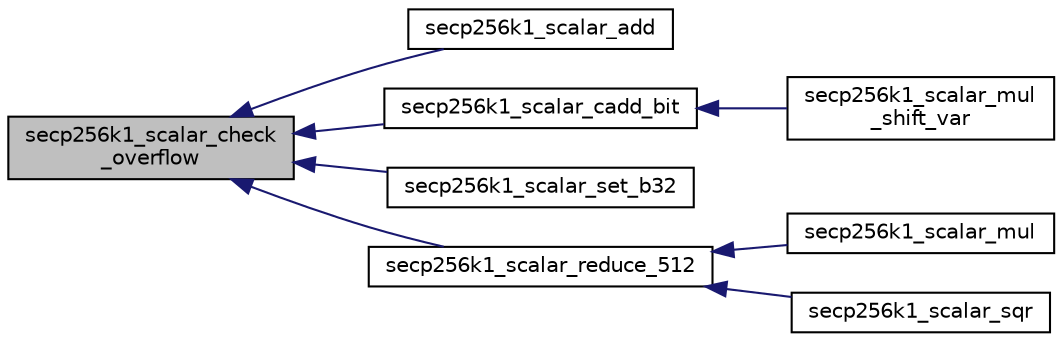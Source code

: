 digraph "secp256k1_scalar_check_overflow"
{
  edge [fontname="Helvetica",fontsize="10",labelfontname="Helvetica",labelfontsize="10"];
  node [fontname="Helvetica",fontsize="10",shape=record];
  rankdir="LR";
  Node9 [label="secp256k1_scalar_check\l_overflow",height=0.2,width=0.4,color="black", fillcolor="grey75", style="filled", fontcolor="black"];
  Node9 -> Node10 [dir="back",color="midnightblue",fontsize="10",style="solid",fontname="Helvetica"];
  Node10 [label="secp256k1_scalar_add",height=0.2,width=0.4,color="black", fillcolor="white", style="filled",URL="$dc/db6/scalar__8x32__impl_8h.html#a83257652850276cd74c7cdd1f9444d9c"];
  Node9 -> Node11 [dir="back",color="midnightblue",fontsize="10",style="solid",fontname="Helvetica"];
  Node11 [label="secp256k1_scalar_cadd_bit",height=0.2,width=0.4,color="black", fillcolor="white", style="filled",URL="$dc/db6/scalar__8x32__impl_8h.html#ad6596a0249548deb678f0b630204254f"];
  Node11 -> Node12 [dir="back",color="midnightblue",fontsize="10",style="solid",fontname="Helvetica"];
  Node12 [label="secp256k1_scalar_mul\l_shift_var",height=0.2,width=0.4,color="black", fillcolor="white", style="filled",URL="$dc/db6/scalar__8x32__impl_8h.html#a1867b2a6504ecb951d95f14e032bfa38"];
  Node9 -> Node13 [dir="back",color="midnightblue",fontsize="10",style="solid",fontname="Helvetica"];
  Node13 [label="secp256k1_scalar_set_b32",height=0.2,width=0.4,color="black", fillcolor="white", style="filled",URL="$dc/db6/scalar__8x32__impl_8h.html#a3d09257862898c77d71d594175c87176"];
  Node9 -> Node14 [dir="back",color="midnightblue",fontsize="10",style="solid",fontname="Helvetica"];
  Node14 [label="secp256k1_scalar_reduce_512",height=0.2,width=0.4,color="black", fillcolor="white", style="filled",URL="$dc/db6/scalar__8x32__impl_8h.html#a7f691512f6117e96c2a36ed09a2bc2fe"];
  Node14 -> Node15 [dir="back",color="midnightblue",fontsize="10",style="solid",fontname="Helvetica"];
  Node15 [label="secp256k1_scalar_mul",height=0.2,width=0.4,color="black", fillcolor="white", style="filled",URL="$dc/db6/scalar__8x32__impl_8h.html#a89db15f705c8eafcd10c08181523acd0"];
  Node14 -> Node16 [dir="back",color="midnightblue",fontsize="10",style="solid",fontname="Helvetica"];
  Node16 [label="secp256k1_scalar_sqr",height=0.2,width=0.4,color="black", fillcolor="white", style="filled",URL="$dc/db6/scalar__8x32__impl_8h.html#a2e65618baa17c59e89149a9f7e632f69"];
}
